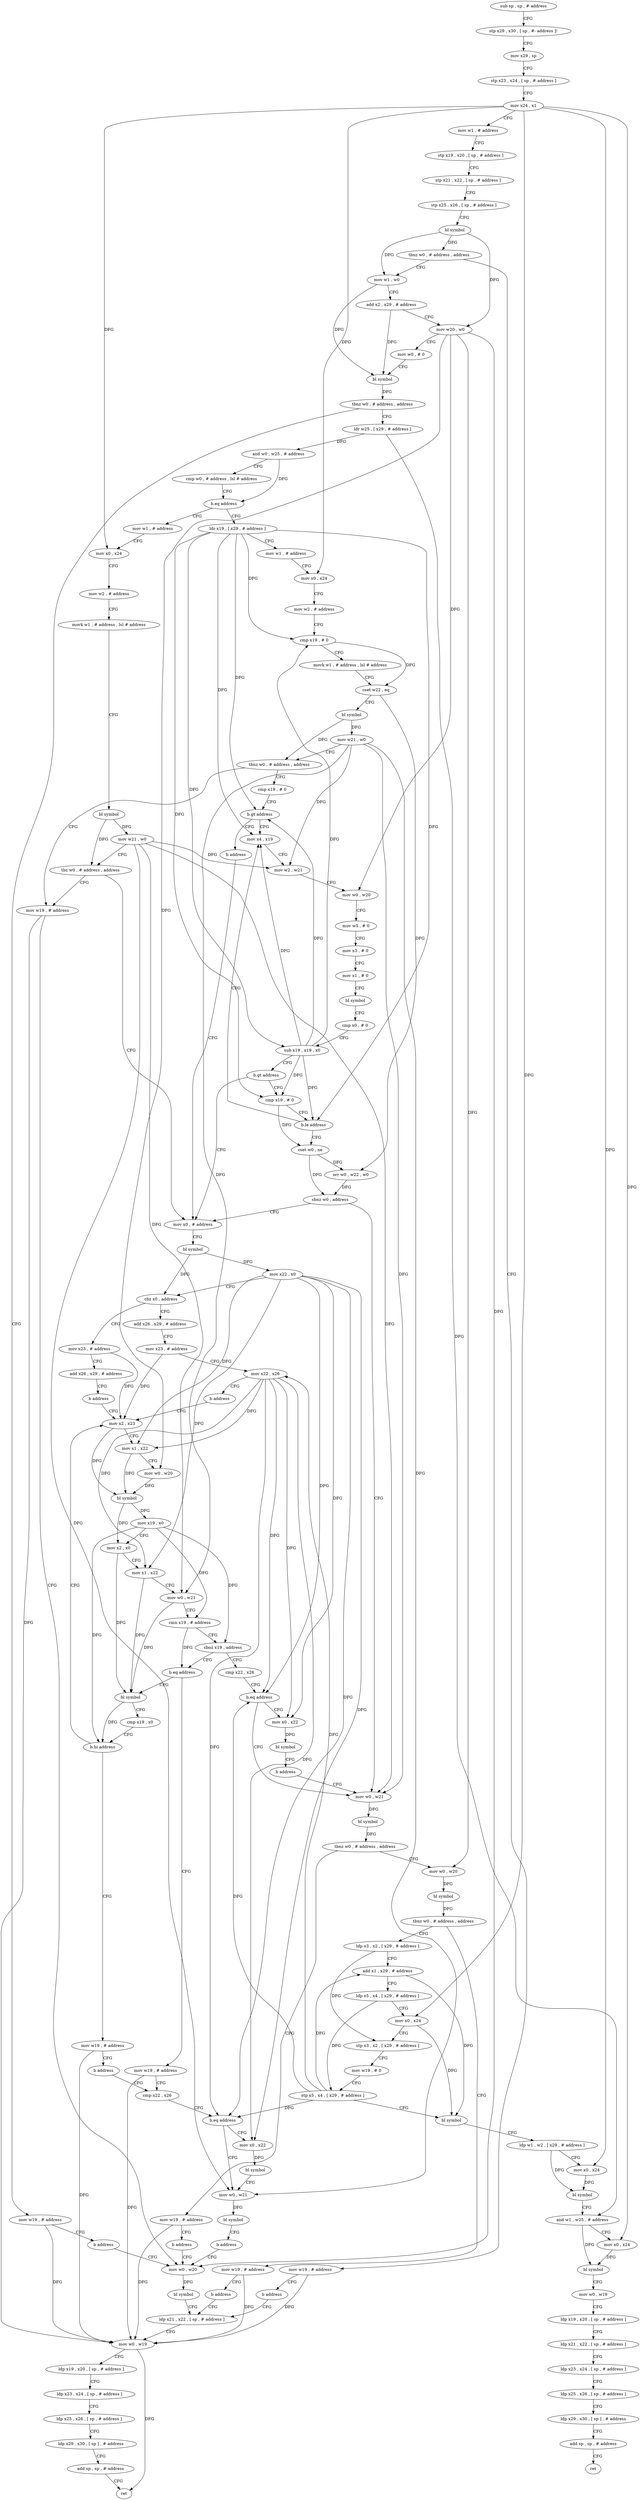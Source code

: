 digraph "func" {
"4218528" [label = "sub sp , sp , # address" ]
"4218532" [label = "stp x29 , x30 , [ sp , #- address ]!" ]
"4218536" [label = "mov x29 , sp" ]
"4218540" [label = "stp x23 , x24 , [ sp , # address ]" ]
"4218544" [label = "mov x24 , x1" ]
"4218548" [label = "mov w1 , # address" ]
"4218552" [label = "stp x19 , x20 , [ sp , # address ]" ]
"4218556" [label = "stp x21 , x22 , [ sp , # address ]" ]
"4218560" [label = "stp x25 , x26 , [ sp , # address ]" ]
"4218564" [label = "bl symbol" ]
"4218568" [label = "tbnz w0 , # address , address" ]
"4219104" [label = "mov w19 , # address" ]
"4218572" [label = "mov w1 , w0" ]
"4219108" [label = "b address" ]
"4218652" [label = "ldp x21 , x22 , [ sp , # address ]" ]
"4218576" [label = "add x2 , x29 , # address" ]
"4218580" [label = "mov w20 , w0" ]
"4218584" [label = "mov w0 , # 0" ]
"4218588" [label = "bl symbol" ]
"4218592" [label = "tbnz w0 , # address , address" ]
"4219040" [label = "mov w19 , # address" ]
"4218596" [label = "ldr w25 , [ x29 , # address ]" ]
"4218656" [label = "mov w0 , w19" ]
"4218660" [label = "ldp x19 , x20 , [ sp , # address ]" ]
"4218664" [label = "ldp x23 , x24 , [ sp , # address ]" ]
"4218668" [label = "ldp x25 , x26 , [ sp , # address ]" ]
"4218672" [label = "ldp x29 , x30 , [ sp ] , # address" ]
"4218676" [label = "add sp , sp , # address" ]
"4218680" [label = "ret" ]
"4219044" [label = "b address" ]
"4218644" [label = "mov w0 , w20" ]
"4218600" [label = "and w0 , w25 , # address" ]
"4218604" [label = "cmp w0 , # address , lsl # address" ]
"4218608" [label = "b.eq address" ]
"4218688" [label = "ldr x19 , [ x29 , # address ]" ]
"4218612" [label = "mov w1 , # address" ]
"4218648" [label = "bl symbol" ]
"4218692" [label = "mov w1 , # address" ]
"4218696" [label = "mov x0 , x24" ]
"4218700" [label = "mov w2 , # address" ]
"4218704" [label = "cmp x19 , # 0" ]
"4218708" [label = "movk w1 , # address , lsl # address" ]
"4218712" [label = "cset w22 , eq" ]
"4218716" [label = "bl symbol" ]
"4218720" [label = "mov w21 , w0" ]
"4218724" [label = "tbnz w0 , # address , address" ]
"4218640" [label = "mov w19 , # address" ]
"4218728" [label = "cmp x19 , # 0" ]
"4218616" [label = "mov x0 , x24" ]
"4218620" [label = "mov w2 , # address" ]
"4218624" [label = "movk w1 , # address , lsl # address" ]
"4218628" [label = "bl symbol" ]
"4218632" [label = "mov w21 , w0" ]
"4218636" [label = "tbz w0 , # address , address" ]
"4218792" [label = "mov x0 , # address" ]
"4218732" [label = "b.gt address" ]
"4218752" [label = "mov x4 , x19" ]
"4218736" [label = "b address" ]
"4218796" [label = "bl symbol" ]
"4218800" [label = "mov x22 , x0" ]
"4218804" [label = "cbz x0 , address" ]
"4219088" [label = "add x26 , x29 , # address" ]
"4218808" [label = "mov x23 , # address" ]
"4218756" [label = "mov w2 , w21" ]
"4218760" [label = "mov w0 , w20" ]
"4218764" [label = "mov w5 , # 0" ]
"4218768" [label = "mov x3 , # 0" ]
"4218772" [label = "mov x1 , # 0" ]
"4218776" [label = "bl symbol" ]
"4218780" [label = "cmp x0 , # 0" ]
"4218784" [label = "sub x19 , x19 , x0" ]
"4218788" [label = "b.gt address" ]
"4218744" [label = "cmp x19 , # 0" ]
"4219092" [label = "mov x23 , # address" ]
"4219096" [label = "mov x22 , x26" ]
"4219100" [label = "b address" ]
"4218840" [label = "mov x2 , x23" ]
"4218812" [label = "add x26 , x29 , # address" ]
"4218816" [label = "b address" ]
"4218748" [label = "b.le address" ]
"4218904" [label = "cset w0 , ne" ]
"4218844" [label = "mov x1 , x22" ]
"4218848" [label = "mov w0 , w20" ]
"4218852" [label = "bl symbol" ]
"4218856" [label = "mov x19 , x0" ]
"4218860" [label = "mov x2 , x0" ]
"4218864" [label = "mov x1 , x22" ]
"4218868" [label = "mov w0 , w21" ]
"4218872" [label = "cmn x19 , # address" ]
"4218876" [label = "cbnz x19 , address" ]
"4218824" [label = "b.eq address" ]
"4218880" [label = "cmp x22 , x26" ]
"4218908" [label = "orr w0 , w22 , w0" ]
"4218912" [label = "cbnz w0 , address" ]
"4218916" [label = "mov w0 , w21" ]
"4219048" [label = "mov w19 , # address" ]
"4218828" [label = "bl symbol" ]
"4218884" [label = "b.eq address" ]
"4218888" [label = "mov x0 , x22" ]
"4218920" [label = "bl symbol" ]
"4218924" [label = "tbnz w0 , # address , address" ]
"4219032" [label = "mov w19 , # address" ]
"4218928" [label = "mov w0 , w20" ]
"4219052" [label = "cmp x22 , x26" ]
"4218832" [label = "cmp x19 , x0" ]
"4218836" [label = "b.hi address" ]
"4219080" [label = "mov w19 , # address" ]
"4218892" [label = "bl symbol" ]
"4218896" [label = "b address" ]
"4219036" [label = "b address" ]
"4218932" [label = "bl symbol" ]
"4218936" [label = "tbnz w0 , # address , address" ]
"4219112" [label = "mov w19 , # address" ]
"4218940" [label = "ldp x3 , x2 , [ x29 , # address ]" ]
"4219068" [label = "mov w0 , w21" ]
"4219072" [label = "bl symbol" ]
"4219076" [label = "b address" ]
"4219060" [label = "mov x0 , x22" ]
"4219064" [label = "bl symbol" ]
"4219084" [label = "b address" ]
"4219116" [label = "b address" ]
"4218944" [label = "add x1 , x29 , # address" ]
"4218948" [label = "ldp x5 , x4 , [ x29 , # address ]" ]
"4218952" [label = "mov x0 , x24" ]
"4218956" [label = "stp x3 , x2 , [ x29 , # address ]" ]
"4218960" [label = "mov w19 , # 0" ]
"4218964" [label = "stp x5 , x4 , [ x29 , # address ]" ]
"4218968" [label = "bl symbol" ]
"4218972" [label = "ldp w1 , w2 , [ x29 , # address ]" ]
"4218976" [label = "mov x0 , x24" ]
"4218980" [label = "bl symbol" ]
"4218984" [label = "and w1 , w25 , # address" ]
"4218988" [label = "mov x0 , x24" ]
"4218992" [label = "bl symbol" ]
"4218996" [label = "mov w0 , w19" ]
"4219000" [label = "ldp x19 , x20 , [ sp , # address ]" ]
"4219004" [label = "ldp x21 , x22 , [ sp , # address ]" ]
"4219008" [label = "ldp x23 , x24 , [ sp , # address ]" ]
"4219012" [label = "ldp x25 , x26 , [ sp , # address ]" ]
"4219016" [label = "ldp x29 , x30 , [ sp ] , # address" ]
"4219020" [label = "add sp , sp , # address" ]
"4219024" [label = "ret" ]
"4219056" [label = "b.eq address" ]
"4218528" -> "4218532" [ label = "CFG" ]
"4218532" -> "4218536" [ label = "CFG" ]
"4218536" -> "4218540" [ label = "CFG" ]
"4218540" -> "4218544" [ label = "CFG" ]
"4218544" -> "4218548" [ label = "CFG" ]
"4218544" -> "4218696" [ label = "DFG" ]
"4218544" -> "4218616" [ label = "DFG" ]
"4218544" -> "4218952" [ label = "DFG" ]
"4218544" -> "4218976" [ label = "DFG" ]
"4218544" -> "4218988" [ label = "DFG" ]
"4218548" -> "4218552" [ label = "CFG" ]
"4218552" -> "4218556" [ label = "CFG" ]
"4218556" -> "4218560" [ label = "CFG" ]
"4218560" -> "4218564" [ label = "CFG" ]
"4218564" -> "4218568" [ label = "DFG" ]
"4218564" -> "4218572" [ label = "DFG" ]
"4218564" -> "4218580" [ label = "DFG" ]
"4218568" -> "4219104" [ label = "CFG" ]
"4218568" -> "4218572" [ label = "CFG" ]
"4219104" -> "4219108" [ label = "CFG" ]
"4219104" -> "4218656" [ label = "DFG" ]
"4218572" -> "4218576" [ label = "CFG" ]
"4218572" -> "4218588" [ label = "DFG" ]
"4219108" -> "4218652" [ label = "CFG" ]
"4218652" -> "4218656" [ label = "CFG" ]
"4218576" -> "4218580" [ label = "CFG" ]
"4218576" -> "4218588" [ label = "DFG" ]
"4218580" -> "4218584" [ label = "CFG" ]
"4218580" -> "4218644" [ label = "DFG" ]
"4218580" -> "4218848" [ label = "DFG" ]
"4218580" -> "4218760" [ label = "DFG" ]
"4218580" -> "4218928" [ label = "DFG" ]
"4218584" -> "4218588" [ label = "CFG" ]
"4218588" -> "4218592" [ label = "DFG" ]
"4218592" -> "4219040" [ label = "CFG" ]
"4218592" -> "4218596" [ label = "CFG" ]
"4219040" -> "4219044" [ label = "CFG" ]
"4219040" -> "4218656" [ label = "DFG" ]
"4218596" -> "4218600" [ label = "DFG" ]
"4218596" -> "4218984" [ label = "DFG" ]
"4218656" -> "4218660" [ label = "CFG" ]
"4218656" -> "4218680" [ label = "DFG" ]
"4218660" -> "4218664" [ label = "CFG" ]
"4218664" -> "4218668" [ label = "CFG" ]
"4218668" -> "4218672" [ label = "CFG" ]
"4218672" -> "4218676" [ label = "CFG" ]
"4218676" -> "4218680" [ label = "CFG" ]
"4219044" -> "4218644" [ label = "CFG" ]
"4218644" -> "4218648" [ label = "DFG" ]
"4218600" -> "4218604" [ label = "CFG" ]
"4218600" -> "4218608" [ label = "DFG" ]
"4218604" -> "4218608" [ label = "CFG" ]
"4218608" -> "4218688" [ label = "CFG" ]
"4218608" -> "4218612" [ label = "CFG" ]
"4218688" -> "4218692" [ label = "CFG" ]
"4218688" -> "4218704" [ label = "DFG" ]
"4218688" -> "4218732" [ label = "DFG" ]
"4218688" -> "4218752" [ label = "DFG" ]
"4218688" -> "4218784" [ label = "DFG" ]
"4218688" -> "4218744" [ label = "DFG" ]
"4218688" -> "4218748" [ label = "DFG" ]
"4218612" -> "4218616" [ label = "CFG" ]
"4218648" -> "4218652" [ label = "CFG" ]
"4218692" -> "4218696" [ label = "CFG" ]
"4218696" -> "4218700" [ label = "CFG" ]
"4218700" -> "4218704" [ label = "CFG" ]
"4218704" -> "4218708" [ label = "CFG" ]
"4218704" -> "4218712" [ label = "DFG" ]
"4218708" -> "4218712" [ label = "CFG" ]
"4218712" -> "4218716" [ label = "CFG" ]
"4218712" -> "4218908" [ label = "DFG" ]
"4218716" -> "4218720" [ label = "DFG" ]
"4218716" -> "4218724" [ label = "DFG" ]
"4218720" -> "4218724" [ label = "CFG" ]
"4218720" -> "4218868" [ label = "DFG" ]
"4218720" -> "4218756" [ label = "DFG" ]
"4218720" -> "4218916" [ label = "DFG" ]
"4218720" -> "4219068" [ label = "DFG" ]
"4218724" -> "4218640" [ label = "CFG" ]
"4218724" -> "4218728" [ label = "CFG" ]
"4218640" -> "4218644" [ label = "CFG" ]
"4218640" -> "4218656" [ label = "DFG" ]
"4218728" -> "4218732" [ label = "CFG" ]
"4218616" -> "4218620" [ label = "CFG" ]
"4218620" -> "4218624" [ label = "CFG" ]
"4218624" -> "4218628" [ label = "CFG" ]
"4218628" -> "4218632" [ label = "DFG" ]
"4218628" -> "4218636" [ label = "DFG" ]
"4218632" -> "4218636" [ label = "CFG" ]
"4218632" -> "4218868" [ label = "DFG" ]
"4218632" -> "4218756" [ label = "DFG" ]
"4218632" -> "4218916" [ label = "DFG" ]
"4218632" -> "4219068" [ label = "DFG" ]
"4218636" -> "4218792" [ label = "CFG" ]
"4218636" -> "4218640" [ label = "CFG" ]
"4218792" -> "4218796" [ label = "CFG" ]
"4218732" -> "4218752" [ label = "CFG" ]
"4218732" -> "4218736" [ label = "CFG" ]
"4218752" -> "4218756" [ label = "CFG" ]
"4218736" -> "4218792" [ label = "CFG" ]
"4218796" -> "4218800" [ label = "DFG" ]
"4218796" -> "4218804" [ label = "DFG" ]
"4218800" -> "4218804" [ label = "CFG" ]
"4218800" -> "4218844" [ label = "DFG" ]
"4218800" -> "4218864" [ label = "DFG" ]
"4218800" -> "4218884" [ label = "DFG" ]
"4218800" -> "4218888" [ label = "DFG" ]
"4218800" -> "4219056" [ label = "DFG" ]
"4218800" -> "4219060" [ label = "DFG" ]
"4218804" -> "4219088" [ label = "CFG" ]
"4218804" -> "4218808" [ label = "CFG" ]
"4219088" -> "4219092" [ label = "CFG" ]
"4218808" -> "4218812" [ label = "CFG" ]
"4218808" -> "4218840" [ label = "DFG" ]
"4218756" -> "4218760" [ label = "CFG" ]
"4218760" -> "4218764" [ label = "CFG" ]
"4218764" -> "4218768" [ label = "CFG" ]
"4218768" -> "4218772" [ label = "CFG" ]
"4218772" -> "4218776" [ label = "CFG" ]
"4218776" -> "4218780" [ label = "CFG" ]
"4218780" -> "4218784" [ label = "CFG" ]
"4218784" -> "4218788" [ label = "CFG" ]
"4218784" -> "4218704" [ label = "DFG" ]
"4218784" -> "4218732" [ label = "DFG" ]
"4218784" -> "4218752" [ label = "DFG" ]
"4218784" -> "4218744" [ label = "DFG" ]
"4218784" -> "4218748" [ label = "DFG" ]
"4218788" -> "4218744" [ label = "CFG" ]
"4218788" -> "4218792" [ label = "CFG" ]
"4218744" -> "4218748" [ label = "CFG" ]
"4218744" -> "4218904" [ label = "DFG" ]
"4219092" -> "4219096" [ label = "CFG" ]
"4219092" -> "4218840" [ label = "DFG" ]
"4219096" -> "4219100" [ label = "CFG" ]
"4219096" -> "4218844" [ label = "DFG" ]
"4219096" -> "4218864" [ label = "DFG" ]
"4219096" -> "4218884" [ label = "DFG" ]
"4219096" -> "4218888" [ label = "DFG" ]
"4219096" -> "4219056" [ label = "DFG" ]
"4219096" -> "4219060" [ label = "DFG" ]
"4219100" -> "4218840" [ label = "CFG" ]
"4218840" -> "4218844" [ label = "CFG" ]
"4218840" -> "4218852" [ label = "DFG" ]
"4218812" -> "4218816" [ label = "CFG" ]
"4218816" -> "4218840" [ label = "CFG" ]
"4218748" -> "4218904" [ label = "CFG" ]
"4218748" -> "4218752" [ label = "CFG" ]
"4218904" -> "4218908" [ label = "DFG" ]
"4218904" -> "4218912" [ label = "DFG" ]
"4218844" -> "4218848" [ label = "CFG" ]
"4218844" -> "4218852" [ label = "DFG" ]
"4218848" -> "4218852" [ label = "DFG" ]
"4218852" -> "4218856" [ label = "DFG" ]
"4218852" -> "4218860" [ label = "DFG" ]
"4218856" -> "4218860" [ label = "CFG" ]
"4218856" -> "4218872" [ label = "DFG" ]
"4218856" -> "4218876" [ label = "DFG" ]
"4218856" -> "4218836" [ label = "DFG" ]
"4218860" -> "4218864" [ label = "CFG" ]
"4218860" -> "4218828" [ label = "DFG" ]
"4218864" -> "4218868" [ label = "CFG" ]
"4218864" -> "4218828" [ label = "DFG" ]
"4218868" -> "4218872" [ label = "CFG" ]
"4218868" -> "4218828" [ label = "DFG" ]
"4218872" -> "4218876" [ label = "CFG" ]
"4218872" -> "4218824" [ label = "DFG" ]
"4218876" -> "4218824" [ label = "CFG" ]
"4218876" -> "4218880" [ label = "CFG" ]
"4218824" -> "4219048" [ label = "CFG" ]
"4218824" -> "4218828" [ label = "CFG" ]
"4218880" -> "4218884" [ label = "CFG" ]
"4218908" -> "4218912" [ label = "DFG" ]
"4218912" -> "4218792" [ label = "CFG" ]
"4218912" -> "4218916" [ label = "CFG" ]
"4218916" -> "4218920" [ label = "DFG" ]
"4219048" -> "4219052" [ label = "CFG" ]
"4219048" -> "4218656" [ label = "DFG" ]
"4218828" -> "4218832" [ label = "CFG" ]
"4218828" -> "4218836" [ label = "DFG" ]
"4218884" -> "4218916" [ label = "CFG" ]
"4218884" -> "4218888" [ label = "CFG" ]
"4218888" -> "4218892" [ label = "DFG" ]
"4218920" -> "4218924" [ label = "DFG" ]
"4218924" -> "4219032" [ label = "CFG" ]
"4218924" -> "4218928" [ label = "CFG" ]
"4219032" -> "4219036" [ label = "CFG" ]
"4219032" -> "4218656" [ label = "DFG" ]
"4218928" -> "4218932" [ label = "DFG" ]
"4219052" -> "4219056" [ label = "CFG" ]
"4218832" -> "4218836" [ label = "CFG" ]
"4218836" -> "4219080" [ label = "CFG" ]
"4218836" -> "4218840" [ label = "CFG" ]
"4219080" -> "4219084" [ label = "CFG" ]
"4219080" -> "4218656" [ label = "DFG" ]
"4218892" -> "4218896" [ label = "CFG" ]
"4218896" -> "4218916" [ label = "CFG" ]
"4219036" -> "4218644" [ label = "CFG" ]
"4218932" -> "4218936" [ label = "DFG" ]
"4218936" -> "4219112" [ label = "CFG" ]
"4218936" -> "4218940" [ label = "CFG" ]
"4219112" -> "4219116" [ label = "CFG" ]
"4219112" -> "4218656" [ label = "DFG" ]
"4218940" -> "4218944" [ label = "CFG" ]
"4218940" -> "4218956" [ label = "DFG" ]
"4219068" -> "4219072" [ label = "DFG" ]
"4219072" -> "4219076" [ label = "CFG" ]
"4219076" -> "4218644" [ label = "CFG" ]
"4219060" -> "4219064" [ label = "DFG" ]
"4219064" -> "4219068" [ label = "CFG" ]
"4219084" -> "4219052" [ label = "CFG" ]
"4219116" -> "4218652" [ label = "CFG" ]
"4218944" -> "4218948" [ label = "CFG" ]
"4218944" -> "4218968" [ label = "DFG" ]
"4218948" -> "4218952" [ label = "CFG" ]
"4218948" -> "4218964" [ label = "DFG" ]
"4218952" -> "4218956" [ label = "CFG" ]
"4218952" -> "4218968" [ label = "DFG" ]
"4218956" -> "4218960" [ label = "CFG" ]
"4218960" -> "4218964" [ label = "CFG" ]
"4218964" -> "4218968" [ label = "CFG" ]
"4218964" -> "4219096" [ label = "DFG" ]
"4218964" -> "4218884" [ label = "DFG" ]
"4218964" -> "4219056" [ label = "DFG" ]
"4218964" -> "4218944" [ label = "DFG" ]
"4218968" -> "4218972" [ label = "CFG" ]
"4218972" -> "4218976" [ label = "CFG" ]
"4218972" -> "4218980" [ label = "DFG" ]
"4218976" -> "4218980" [ label = "DFG" ]
"4218980" -> "4218984" [ label = "CFG" ]
"4218984" -> "4218988" [ label = "CFG" ]
"4218984" -> "4218992" [ label = "DFG" ]
"4218988" -> "4218992" [ label = "DFG" ]
"4218992" -> "4218996" [ label = "CFG" ]
"4218996" -> "4219000" [ label = "CFG" ]
"4219000" -> "4219004" [ label = "CFG" ]
"4219004" -> "4219008" [ label = "CFG" ]
"4219008" -> "4219012" [ label = "CFG" ]
"4219012" -> "4219016" [ label = "CFG" ]
"4219016" -> "4219020" [ label = "CFG" ]
"4219020" -> "4219024" [ label = "CFG" ]
"4219056" -> "4219068" [ label = "CFG" ]
"4219056" -> "4219060" [ label = "CFG" ]
}
